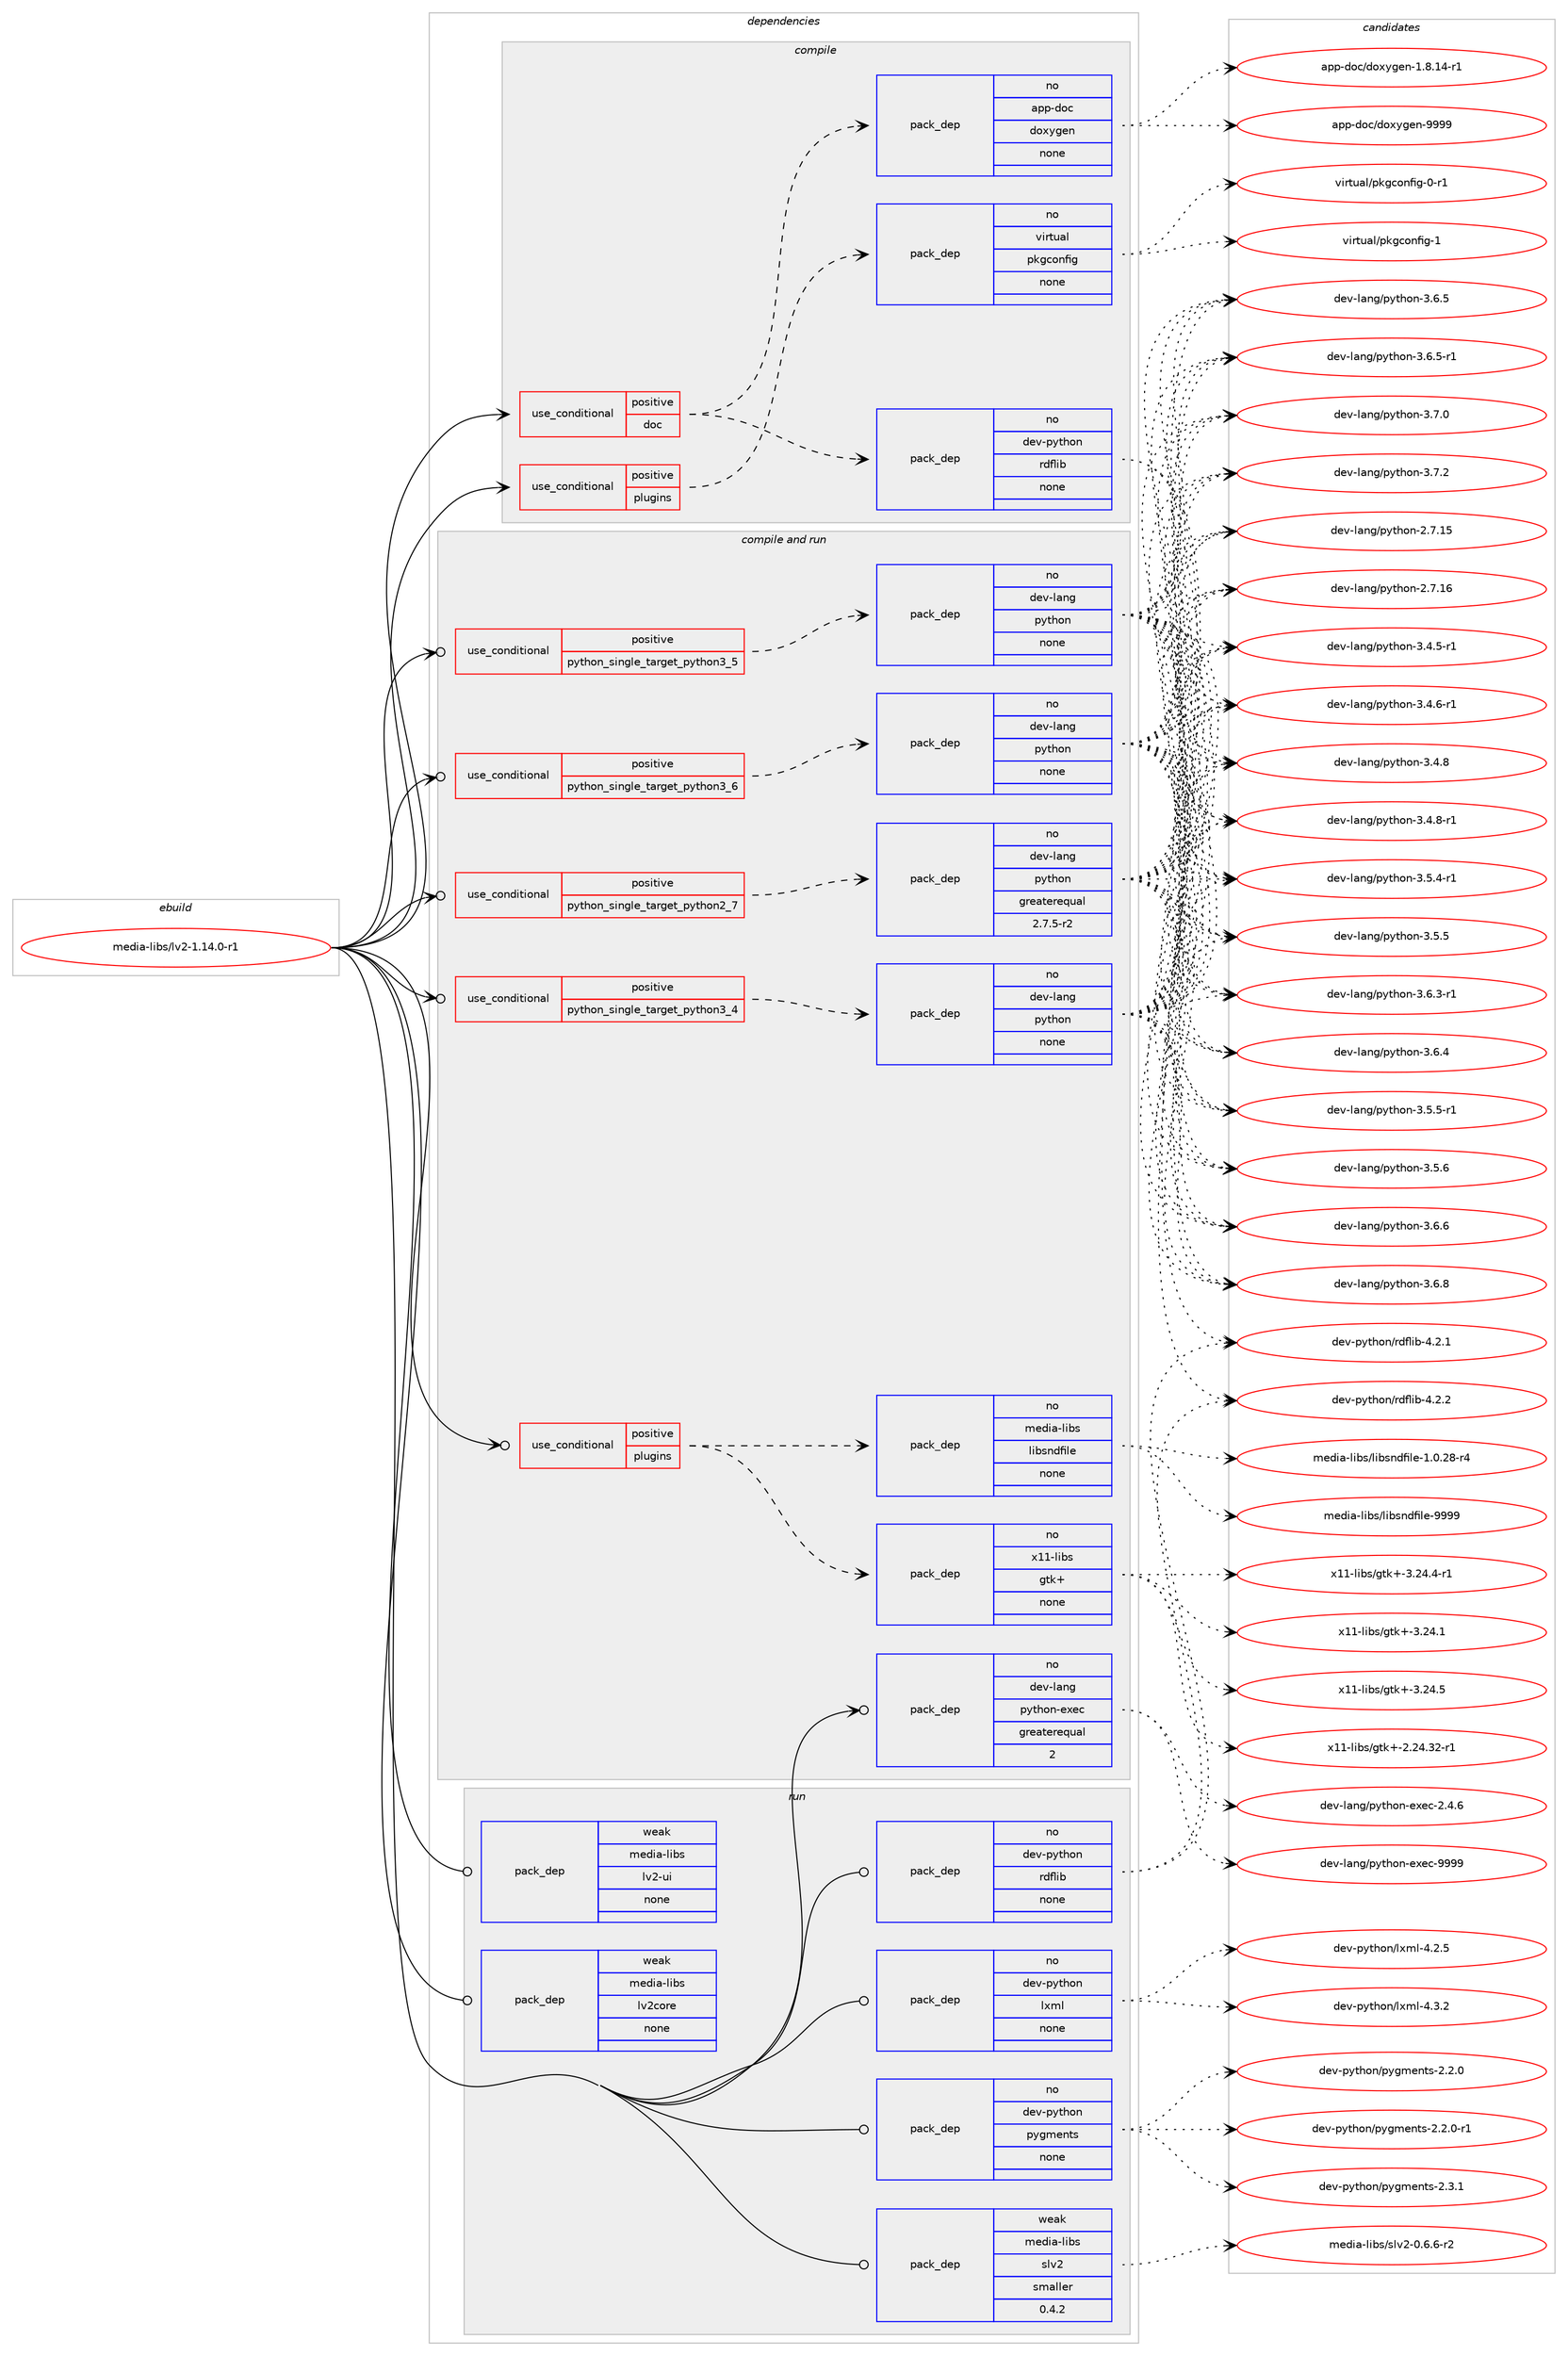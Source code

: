digraph prolog {

# *************
# Graph options
# *************

newrank=true;
concentrate=true;
compound=true;
graph [rankdir=LR,fontname=Helvetica,fontsize=10,ranksep=1.5];#, ranksep=2.5, nodesep=0.2];
edge  [arrowhead=vee];
node  [fontname=Helvetica,fontsize=10];

# **********
# The ebuild
# **********

subgraph cluster_leftcol {
color=gray;
rank=same;
label=<<i>ebuild</i>>;
id [label="media-libs/lv2-1.14.0-r1", color=red, width=4, href="../media-libs/lv2-1.14.0-r1.svg"];
}

# ****************
# The dependencies
# ****************

subgraph cluster_midcol {
color=gray;
label=<<i>dependencies</i>>;
subgraph cluster_compile {
fillcolor="#eeeeee";
style=filled;
label=<<i>compile</i>>;
subgraph cond434832 {
dependency1614636 [label=<<TABLE BORDER="0" CELLBORDER="1" CELLSPACING="0" CELLPADDING="4"><TR><TD ROWSPAN="3" CELLPADDING="10">use_conditional</TD></TR><TR><TD>positive</TD></TR><TR><TD>doc</TD></TR></TABLE>>, shape=none, color=red];
subgraph pack1153934 {
dependency1614637 [label=<<TABLE BORDER="0" CELLBORDER="1" CELLSPACING="0" CELLPADDING="4" WIDTH="220"><TR><TD ROWSPAN="6" CELLPADDING="30">pack_dep</TD></TR><TR><TD WIDTH="110">no</TD></TR><TR><TD>app-doc</TD></TR><TR><TD>doxygen</TD></TR><TR><TD>none</TD></TR><TR><TD></TD></TR></TABLE>>, shape=none, color=blue];
}
dependency1614636:e -> dependency1614637:w [weight=20,style="dashed",arrowhead="vee"];
subgraph pack1153935 {
dependency1614638 [label=<<TABLE BORDER="0" CELLBORDER="1" CELLSPACING="0" CELLPADDING="4" WIDTH="220"><TR><TD ROWSPAN="6" CELLPADDING="30">pack_dep</TD></TR><TR><TD WIDTH="110">no</TD></TR><TR><TD>dev-python</TD></TR><TR><TD>rdflib</TD></TR><TR><TD>none</TD></TR><TR><TD></TD></TR></TABLE>>, shape=none, color=blue];
}
dependency1614636:e -> dependency1614638:w [weight=20,style="dashed",arrowhead="vee"];
}
id:e -> dependency1614636:w [weight=20,style="solid",arrowhead="vee"];
subgraph cond434833 {
dependency1614639 [label=<<TABLE BORDER="0" CELLBORDER="1" CELLSPACING="0" CELLPADDING="4"><TR><TD ROWSPAN="3" CELLPADDING="10">use_conditional</TD></TR><TR><TD>positive</TD></TR><TR><TD>plugins</TD></TR></TABLE>>, shape=none, color=red];
subgraph pack1153936 {
dependency1614640 [label=<<TABLE BORDER="0" CELLBORDER="1" CELLSPACING="0" CELLPADDING="4" WIDTH="220"><TR><TD ROWSPAN="6" CELLPADDING="30">pack_dep</TD></TR><TR><TD WIDTH="110">no</TD></TR><TR><TD>virtual</TD></TR><TR><TD>pkgconfig</TD></TR><TR><TD>none</TD></TR><TR><TD></TD></TR></TABLE>>, shape=none, color=blue];
}
dependency1614639:e -> dependency1614640:w [weight=20,style="dashed",arrowhead="vee"];
}
id:e -> dependency1614639:w [weight=20,style="solid",arrowhead="vee"];
}
subgraph cluster_compileandrun {
fillcolor="#eeeeee";
style=filled;
label=<<i>compile and run</i>>;
subgraph cond434834 {
dependency1614641 [label=<<TABLE BORDER="0" CELLBORDER="1" CELLSPACING="0" CELLPADDING="4"><TR><TD ROWSPAN="3" CELLPADDING="10">use_conditional</TD></TR><TR><TD>positive</TD></TR><TR><TD>plugins</TD></TR></TABLE>>, shape=none, color=red];
subgraph pack1153937 {
dependency1614642 [label=<<TABLE BORDER="0" CELLBORDER="1" CELLSPACING="0" CELLPADDING="4" WIDTH="220"><TR><TD ROWSPAN="6" CELLPADDING="30">pack_dep</TD></TR><TR><TD WIDTH="110">no</TD></TR><TR><TD>x11-libs</TD></TR><TR><TD>gtk+</TD></TR><TR><TD>none</TD></TR><TR><TD></TD></TR></TABLE>>, shape=none, color=blue];
}
dependency1614641:e -> dependency1614642:w [weight=20,style="dashed",arrowhead="vee"];
subgraph pack1153938 {
dependency1614643 [label=<<TABLE BORDER="0" CELLBORDER="1" CELLSPACING="0" CELLPADDING="4" WIDTH="220"><TR><TD ROWSPAN="6" CELLPADDING="30">pack_dep</TD></TR><TR><TD WIDTH="110">no</TD></TR><TR><TD>media-libs</TD></TR><TR><TD>libsndfile</TD></TR><TR><TD>none</TD></TR><TR><TD></TD></TR></TABLE>>, shape=none, color=blue];
}
dependency1614641:e -> dependency1614643:w [weight=20,style="dashed",arrowhead="vee"];
}
id:e -> dependency1614641:w [weight=20,style="solid",arrowhead="odotvee"];
subgraph cond434835 {
dependency1614644 [label=<<TABLE BORDER="0" CELLBORDER="1" CELLSPACING="0" CELLPADDING="4"><TR><TD ROWSPAN="3" CELLPADDING="10">use_conditional</TD></TR><TR><TD>positive</TD></TR><TR><TD>python_single_target_python2_7</TD></TR></TABLE>>, shape=none, color=red];
subgraph pack1153939 {
dependency1614645 [label=<<TABLE BORDER="0" CELLBORDER="1" CELLSPACING="0" CELLPADDING="4" WIDTH="220"><TR><TD ROWSPAN="6" CELLPADDING="30">pack_dep</TD></TR><TR><TD WIDTH="110">no</TD></TR><TR><TD>dev-lang</TD></TR><TR><TD>python</TD></TR><TR><TD>greaterequal</TD></TR><TR><TD>2.7.5-r2</TD></TR></TABLE>>, shape=none, color=blue];
}
dependency1614644:e -> dependency1614645:w [weight=20,style="dashed",arrowhead="vee"];
}
id:e -> dependency1614644:w [weight=20,style="solid",arrowhead="odotvee"];
subgraph cond434836 {
dependency1614646 [label=<<TABLE BORDER="0" CELLBORDER="1" CELLSPACING="0" CELLPADDING="4"><TR><TD ROWSPAN="3" CELLPADDING="10">use_conditional</TD></TR><TR><TD>positive</TD></TR><TR><TD>python_single_target_python3_4</TD></TR></TABLE>>, shape=none, color=red];
subgraph pack1153940 {
dependency1614647 [label=<<TABLE BORDER="0" CELLBORDER="1" CELLSPACING="0" CELLPADDING="4" WIDTH="220"><TR><TD ROWSPAN="6" CELLPADDING="30">pack_dep</TD></TR><TR><TD WIDTH="110">no</TD></TR><TR><TD>dev-lang</TD></TR><TR><TD>python</TD></TR><TR><TD>none</TD></TR><TR><TD></TD></TR></TABLE>>, shape=none, color=blue];
}
dependency1614646:e -> dependency1614647:w [weight=20,style="dashed",arrowhead="vee"];
}
id:e -> dependency1614646:w [weight=20,style="solid",arrowhead="odotvee"];
subgraph cond434837 {
dependency1614648 [label=<<TABLE BORDER="0" CELLBORDER="1" CELLSPACING="0" CELLPADDING="4"><TR><TD ROWSPAN="3" CELLPADDING="10">use_conditional</TD></TR><TR><TD>positive</TD></TR><TR><TD>python_single_target_python3_5</TD></TR></TABLE>>, shape=none, color=red];
subgraph pack1153941 {
dependency1614649 [label=<<TABLE BORDER="0" CELLBORDER="1" CELLSPACING="0" CELLPADDING="4" WIDTH="220"><TR><TD ROWSPAN="6" CELLPADDING="30">pack_dep</TD></TR><TR><TD WIDTH="110">no</TD></TR><TR><TD>dev-lang</TD></TR><TR><TD>python</TD></TR><TR><TD>none</TD></TR><TR><TD></TD></TR></TABLE>>, shape=none, color=blue];
}
dependency1614648:e -> dependency1614649:w [weight=20,style="dashed",arrowhead="vee"];
}
id:e -> dependency1614648:w [weight=20,style="solid",arrowhead="odotvee"];
subgraph cond434838 {
dependency1614650 [label=<<TABLE BORDER="0" CELLBORDER="1" CELLSPACING="0" CELLPADDING="4"><TR><TD ROWSPAN="3" CELLPADDING="10">use_conditional</TD></TR><TR><TD>positive</TD></TR><TR><TD>python_single_target_python3_6</TD></TR></TABLE>>, shape=none, color=red];
subgraph pack1153942 {
dependency1614651 [label=<<TABLE BORDER="0" CELLBORDER="1" CELLSPACING="0" CELLPADDING="4" WIDTH="220"><TR><TD ROWSPAN="6" CELLPADDING="30">pack_dep</TD></TR><TR><TD WIDTH="110">no</TD></TR><TR><TD>dev-lang</TD></TR><TR><TD>python</TD></TR><TR><TD>none</TD></TR><TR><TD></TD></TR></TABLE>>, shape=none, color=blue];
}
dependency1614650:e -> dependency1614651:w [weight=20,style="dashed",arrowhead="vee"];
}
id:e -> dependency1614650:w [weight=20,style="solid",arrowhead="odotvee"];
subgraph pack1153943 {
dependency1614652 [label=<<TABLE BORDER="0" CELLBORDER="1" CELLSPACING="0" CELLPADDING="4" WIDTH="220"><TR><TD ROWSPAN="6" CELLPADDING="30">pack_dep</TD></TR><TR><TD WIDTH="110">no</TD></TR><TR><TD>dev-lang</TD></TR><TR><TD>python-exec</TD></TR><TR><TD>greaterequal</TD></TR><TR><TD>2</TD></TR></TABLE>>, shape=none, color=blue];
}
id:e -> dependency1614652:w [weight=20,style="solid",arrowhead="odotvee"];
}
subgraph cluster_run {
fillcolor="#eeeeee";
style=filled;
label=<<i>run</i>>;
subgraph pack1153944 {
dependency1614653 [label=<<TABLE BORDER="0" CELLBORDER="1" CELLSPACING="0" CELLPADDING="4" WIDTH="220"><TR><TD ROWSPAN="6" CELLPADDING="30">pack_dep</TD></TR><TR><TD WIDTH="110">no</TD></TR><TR><TD>dev-python</TD></TR><TR><TD>lxml</TD></TR><TR><TD>none</TD></TR><TR><TD></TD></TR></TABLE>>, shape=none, color=blue];
}
id:e -> dependency1614653:w [weight=20,style="solid",arrowhead="odot"];
subgraph pack1153945 {
dependency1614654 [label=<<TABLE BORDER="0" CELLBORDER="1" CELLSPACING="0" CELLPADDING="4" WIDTH="220"><TR><TD ROWSPAN="6" CELLPADDING="30">pack_dep</TD></TR><TR><TD WIDTH="110">no</TD></TR><TR><TD>dev-python</TD></TR><TR><TD>pygments</TD></TR><TR><TD>none</TD></TR><TR><TD></TD></TR></TABLE>>, shape=none, color=blue];
}
id:e -> dependency1614654:w [weight=20,style="solid",arrowhead="odot"];
subgraph pack1153946 {
dependency1614655 [label=<<TABLE BORDER="0" CELLBORDER="1" CELLSPACING="0" CELLPADDING="4" WIDTH="220"><TR><TD ROWSPAN="6" CELLPADDING="30">pack_dep</TD></TR><TR><TD WIDTH="110">no</TD></TR><TR><TD>dev-python</TD></TR><TR><TD>rdflib</TD></TR><TR><TD>none</TD></TR><TR><TD></TD></TR></TABLE>>, shape=none, color=blue];
}
id:e -> dependency1614655:w [weight=20,style="solid",arrowhead="odot"];
subgraph pack1153947 {
dependency1614656 [label=<<TABLE BORDER="0" CELLBORDER="1" CELLSPACING="0" CELLPADDING="4" WIDTH="220"><TR><TD ROWSPAN="6" CELLPADDING="30">pack_dep</TD></TR><TR><TD WIDTH="110">weak</TD></TR><TR><TD>media-libs</TD></TR><TR><TD>lv2-ui</TD></TR><TR><TD>none</TD></TR><TR><TD></TD></TR></TABLE>>, shape=none, color=blue];
}
id:e -> dependency1614656:w [weight=20,style="solid",arrowhead="odot"];
subgraph pack1153948 {
dependency1614657 [label=<<TABLE BORDER="0" CELLBORDER="1" CELLSPACING="0" CELLPADDING="4" WIDTH="220"><TR><TD ROWSPAN="6" CELLPADDING="30">pack_dep</TD></TR><TR><TD WIDTH="110">weak</TD></TR><TR><TD>media-libs</TD></TR><TR><TD>lv2core</TD></TR><TR><TD>none</TD></TR><TR><TD></TD></TR></TABLE>>, shape=none, color=blue];
}
id:e -> dependency1614657:w [weight=20,style="solid",arrowhead="odot"];
subgraph pack1153949 {
dependency1614658 [label=<<TABLE BORDER="0" CELLBORDER="1" CELLSPACING="0" CELLPADDING="4" WIDTH="220"><TR><TD ROWSPAN="6" CELLPADDING="30">pack_dep</TD></TR><TR><TD WIDTH="110">weak</TD></TR><TR><TD>media-libs</TD></TR><TR><TD>slv2</TD></TR><TR><TD>smaller</TD></TR><TR><TD>0.4.2</TD></TR></TABLE>>, shape=none, color=blue];
}
id:e -> dependency1614658:w [weight=20,style="solid",arrowhead="odot"];
}
}

# **************
# The candidates
# **************

subgraph cluster_choices {
rank=same;
color=gray;
label=<<i>candidates</i>>;

subgraph choice1153934 {
color=black;
nodesep=1;
choice97112112451001119947100111120121103101110454946564649524511449 [label="app-doc/doxygen-1.8.14-r1", color=red, width=4,href="../app-doc/doxygen-1.8.14-r1.svg"];
choice971121124510011199471001111201211031011104557575757 [label="app-doc/doxygen-9999", color=red, width=4,href="../app-doc/doxygen-9999.svg"];
dependency1614637:e -> choice97112112451001119947100111120121103101110454946564649524511449:w [style=dotted,weight="100"];
dependency1614637:e -> choice971121124510011199471001111201211031011104557575757:w [style=dotted,weight="100"];
}
subgraph choice1153935 {
color=black;
nodesep=1;
choice100101118451121211161041111104711410010210810598455246504649 [label="dev-python/rdflib-4.2.1", color=red, width=4,href="../dev-python/rdflib-4.2.1.svg"];
choice100101118451121211161041111104711410010210810598455246504650 [label="dev-python/rdflib-4.2.2", color=red, width=4,href="../dev-python/rdflib-4.2.2.svg"];
dependency1614638:e -> choice100101118451121211161041111104711410010210810598455246504649:w [style=dotted,weight="100"];
dependency1614638:e -> choice100101118451121211161041111104711410010210810598455246504650:w [style=dotted,weight="100"];
}
subgraph choice1153936 {
color=black;
nodesep=1;
choice11810511411611797108471121071039911111010210510345484511449 [label="virtual/pkgconfig-0-r1", color=red, width=4,href="../virtual/pkgconfig-0-r1.svg"];
choice1181051141161179710847112107103991111101021051034549 [label="virtual/pkgconfig-1", color=red, width=4,href="../virtual/pkgconfig-1.svg"];
dependency1614640:e -> choice11810511411611797108471121071039911111010210510345484511449:w [style=dotted,weight="100"];
dependency1614640:e -> choice1181051141161179710847112107103991111101021051034549:w [style=dotted,weight="100"];
}
subgraph choice1153937 {
color=black;
nodesep=1;
choice12049494510810598115471031161074345504650524651504511449 [label="x11-libs/gtk+-2.24.32-r1", color=red, width=4,href="../x11-libs/gtk+-2.24.32-r1.svg"];
choice12049494510810598115471031161074345514650524649 [label="x11-libs/gtk+-3.24.1", color=red, width=4,href="../x11-libs/gtk+-3.24.1.svg"];
choice120494945108105981154710311610743455146505246524511449 [label="x11-libs/gtk+-3.24.4-r1", color=red, width=4,href="../x11-libs/gtk+-3.24.4-r1.svg"];
choice12049494510810598115471031161074345514650524653 [label="x11-libs/gtk+-3.24.5", color=red, width=4,href="../x11-libs/gtk+-3.24.5.svg"];
dependency1614642:e -> choice12049494510810598115471031161074345504650524651504511449:w [style=dotted,weight="100"];
dependency1614642:e -> choice12049494510810598115471031161074345514650524649:w [style=dotted,weight="100"];
dependency1614642:e -> choice120494945108105981154710311610743455146505246524511449:w [style=dotted,weight="100"];
dependency1614642:e -> choice12049494510810598115471031161074345514650524653:w [style=dotted,weight="100"];
}
subgraph choice1153938 {
color=black;
nodesep=1;
choice1091011001059745108105981154710810598115110100102105108101454946484650564511452 [label="media-libs/libsndfile-1.0.28-r4", color=red, width=4,href="../media-libs/libsndfile-1.0.28-r4.svg"];
choice10910110010597451081059811547108105981151101001021051081014557575757 [label="media-libs/libsndfile-9999", color=red, width=4,href="../media-libs/libsndfile-9999.svg"];
dependency1614643:e -> choice1091011001059745108105981154710810598115110100102105108101454946484650564511452:w [style=dotted,weight="100"];
dependency1614643:e -> choice10910110010597451081059811547108105981151101001021051081014557575757:w [style=dotted,weight="100"];
}
subgraph choice1153939 {
color=black;
nodesep=1;
choice10010111845108971101034711212111610411111045504655464953 [label="dev-lang/python-2.7.15", color=red, width=4,href="../dev-lang/python-2.7.15.svg"];
choice10010111845108971101034711212111610411111045504655464954 [label="dev-lang/python-2.7.16", color=red, width=4,href="../dev-lang/python-2.7.16.svg"];
choice1001011184510897110103471121211161041111104551465246534511449 [label="dev-lang/python-3.4.5-r1", color=red, width=4,href="../dev-lang/python-3.4.5-r1.svg"];
choice1001011184510897110103471121211161041111104551465246544511449 [label="dev-lang/python-3.4.6-r1", color=red, width=4,href="../dev-lang/python-3.4.6-r1.svg"];
choice100101118451089711010347112121116104111110455146524656 [label="dev-lang/python-3.4.8", color=red, width=4,href="../dev-lang/python-3.4.8.svg"];
choice1001011184510897110103471121211161041111104551465246564511449 [label="dev-lang/python-3.4.8-r1", color=red, width=4,href="../dev-lang/python-3.4.8-r1.svg"];
choice1001011184510897110103471121211161041111104551465346524511449 [label="dev-lang/python-3.5.4-r1", color=red, width=4,href="../dev-lang/python-3.5.4-r1.svg"];
choice100101118451089711010347112121116104111110455146534653 [label="dev-lang/python-3.5.5", color=red, width=4,href="../dev-lang/python-3.5.5.svg"];
choice1001011184510897110103471121211161041111104551465346534511449 [label="dev-lang/python-3.5.5-r1", color=red, width=4,href="../dev-lang/python-3.5.5-r1.svg"];
choice100101118451089711010347112121116104111110455146534654 [label="dev-lang/python-3.5.6", color=red, width=4,href="../dev-lang/python-3.5.6.svg"];
choice1001011184510897110103471121211161041111104551465446514511449 [label="dev-lang/python-3.6.3-r1", color=red, width=4,href="../dev-lang/python-3.6.3-r1.svg"];
choice100101118451089711010347112121116104111110455146544652 [label="dev-lang/python-3.6.4", color=red, width=4,href="../dev-lang/python-3.6.4.svg"];
choice100101118451089711010347112121116104111110455146544653 [label="dev-lang/python-3.6.5", color=red, width=4,href="../dev-lang/python-3.6.5.svg"];
choice1001011184510897110103471121211161041111104551465446534511449 [label="dev-lang/python-3.6.5-r1", color=red, width=4,href="../dev-lang/python-3.6.5-r1.svg"];
choice100101118451089711010347112121116104111110455146544654 [label="dev-lang/python-3.6.6", color=red, width=4,href="../dev-lang/python-3.6.6.svg"];
choice100101118451089711010347112121116104111110455146544656 [label="dev-lang/python-3.6.8", color=red, width=4,href="../dev-lang/python-3.6.8.svg"];
choice100101118451089711010347112121116104111110455146554648 [label="dev-lang/python-3.7.0", color=red, width=4,href="../dev-lang/python-3.7.0.svg"];
choice100101118451089711010347112121116104111110455146554650 [label="dev-lang/python-3.7.2", color=red, width=4,href="../dev-lang/python-3.7.2.svg"];
dependency1614645:e -> choice10010111845108971101034711212111610411111045504655464953:w [style=dotted,weight="100"];
dependency1614645:e -> choice10010111845108971101034711212111610411111045504655464954:w [style=dotted,weight="100"];
dependency1614645:e -> choice1001011184510897110103471121211161041111104551465246534511449:w [style=dotted,weight="100"];
dependency1614645:e -> choice1001011184510897110103471121211161041111104551465246544511449:w [style=dotted,weight="100"];
dependency1614645:e -> choice100101118451089711010347112121116104111110455146524656:w [style=dotted,weight="100"];
dependency1614645:e -> choice1001011184510897110103471121211161041111104551465246564511449:w [style=dotted,weight="100"];
dependency1614645:e -> choice1001011184510897110103471121211161041111104551465346524511449:w [style=dotted,weight="100"];
dependency1614645:e -> choice100101118451089711010347112121116104111110455146534653:w [style=dotted,weight="100"];
dependency1614645:e -> choice1001011184510897110103471121211161041111104551465346534511449:w [style=dotted,weight="100"];
dependency1614645:e -> choice100101118451089711010347112121116104111110455146534654:w [style=dotted,weight="100"];
dependency1614645:e -> choice1001011184510897110103471121211161041111104551465446514511449:w [style=dotted,weight="100"];
dependency1614645:e -> choice100101118451089711010347112121116104111110455146544652:w [style=dotted,weight="100"];
dependency1614645:e -> choice100101118451089711010347112121116104111110455146544653:w [style=dotted,weight="100"];
dependency1614645:e -> choice1001011184510897110103471121211161041111104551465446534511449:w [style=dotted,weight="100"];
dependency1614645:e -> choice100101118451089711010347112121116104111110455146544654:w [style=dotted,weight="100"];
dependency1614645:e -> choice100101118451089711010347112121116104111110455146544656:w [style=dotted,weight="100"];
dependency1614645:e -> choice100101118451089711010347112121116104111110455146554648:w [style=dotted,weight="100"];
dependency1614645:e -> choice100101118451089711010347112121116104111110455146554650:w [style=dotted,weight="100"];
}
subgraph choice1153940 {
color=black;
nodesep=1;
choice10010111845108971101034711212111610411111045504655464953 [label="dev-lang/python-2.7.15", color=red, width=4,href="../dev-lang/python-2.7.15.svg"];
choice10010111845108971101034711212111610411111045504655464954 [label="dev-lang/python-2.7.16", color=red, width=4,href="../dev-lang/python-2.7.16.svg"];
choice1001011184510897110103471121211161041111104551465246534511449 [label="dev-lang/python-3.4.5-r1", color=red, width=4,href="../dev-lang/python-3.4.5-r1.svg"];
choice1001011184510897110103471121211161041111104551465246544511449 [label="dev-lang/python-3.4.6-r1", color=red, width=4,href="../dev-lang/python-3.4.6-r1.svg"];
choice100101118451089711010347112121116104111110455146524656 [label="dev-lang/python-3.4.8", color=red, width=4,href="../dev-lang/python-3.4.8.svg"];
choice1001011184510897110103471121211161041111104551465246564511449 [label="dev-lang/python-3.4.8-r1", color=red, width=4,href="../dev-lang/python-3.4.8-r1.svg"];
choice1001011184510897110103471121211161041111104551465346524511449 [label="dev-lang/python-3.5.4-r1", color=red, width=4,href="../dev-lang/python-3.5.4-r1.svg"];
choice100101118451089711010347112121116104111110455146534653 [label="dev-lang/python-3.5.5", color=red, width=4,href="../dev-lang/python-3.5.5.svg"];
choice1001011184510897110103471121211161041111104551465346534511449 [label="dev-lang/python-3.5.5-r1", color=red, width=4,href="../dev-lang/python-3.5.5-r1.svg"];
choice100101118451089711010347112121116104111110455146534654 [label="dev-lang/python-3.5.6", color=red, width=4,href="../dev-lang/python-3.5.6.svg"];
choice1001011184510897110103471121211161041111104551465446514511449 [label="dev-lang/python-3.6.3-r1", color=red, width=4,href="../dev-lang/python-3.6.3-r1.svg"];
choice100101118451089711010347112121116104111110455146544652 [label="dev-lang/python-3.6.4", color=red, width=4,href="../dev-lang/python-3.6.4.svg"];
choice100101118451089711010347112121116104111110455146544653 [label="dev-lang/python-3.6.5", color=red, width=4,href="../dev-lang/python-3.6.5.svg"];
choice1001011184510897110103471121211161041111104551465446534511449 [label="dev-lang/python-3.6.5-r1", color=red, width=4,href="../dev-lang/python-3.6.5-r1.svg"];
choice100101118451089711010347112121116104111110455146544654 [label="dev-lang/python-3.6.6", color=red, width=4,href="../dev-lang/python-3.6.6.svg"];
choice100101118451089711010347112121116104111110455146544656 [label="dev-lang/python-3.6.8", color=red, width=4,href="../dev-lang/python-3.6.8.svg"];
choice100101118451089711010347112121116104111110455146554648 [label="dev-lang/python-3.7.0", color=red, width=4,href="../dev-lang/python-3.7.0.svg"];
choice100101118451089711010347112121116104111110455146554650 [label="dev-lang/python-3.7.2", color=red, width=4,href="../dev-lang/python-3.7.2.svg"];
dependency1614647:e -> choice10010111845108971101034711212111610411111045504655464953:w [style=dotted,weight="100"];
dependency1614647:e -> choice10010111845108971101034711212111610411111045504655464954:w [style=dotted,weight="100"];
dependency1614647:e -> choice1001011184510897110103471121211161041111104551465246534511449:w [style=dotted,weight="100"];
dependency1614647:e -> choice1001011184510897110103471121211161041111104551465246544511449:w [style=dotted,weight="100"];
dependency1614647:e -> choice100101118451089711010347112121116104111110455146524656:w [style=dotted,weight="100"];
dependency1614647:e -> choice1001011184510897110103471121211161041111104551465246564511449:w [style=dotted,weight="100"];
dependency1614647:e -> choice1001011184510897110103471121211161041111104551465346524511449:w [style=dotted,weight="100"];
dependency1614647:e -> choice100101118451089711010347112121116104111110455146534653:w [style=dotted,weight="100"];
dependency1614647:e -> choice1001011184510897110103471121211161041111104551465346534511449:w [style=dotted,weight="100"];
dependency1614647:e -> choice100101118451089711010347112121116104111110455146534654:w [style=dotted,weight="100"];
dependency1614647:e -> choice1001011184510897110103471121211161041111104551465446514511449:w [style=dotted,weight="100"];
dependency1614647:e -> choice100101118451089711010347112121116104111110455146544652:w [style=dotted,weight="100"];
dependency1614647:e -> choice100101118451089711010347112121116104111110455146544653:w [style=dotted,weight="100"];
dependency1614647:e -> choice1001011184510897110103471121211161041111104551465446534511449:w [style=dotted,weight="100"];
dependency1614647:e -> choice100101118451089711010347112121116104111110455146544654:w [style=dotted,weight="100"];
dependency1614647:e -> choice100101118451089711010347112121116104111110455146544656:w [style=dotted,weight="100"];
dependency1614647:e -> choice100101118451089711010347112121116104111110455146554648:w [style=dotted,weight="100"];
dependency1614647:e -> choice100101118451089711010347112121116104111110455146554650:w [style=dotted,weight="100"];
}
subgraph choice1153941 {
color=black;
nodesep=1;
choice10010111845108971101034711212111610411111045504655464953 [label="dev-lang/python-2.7.15", color=red, width=4,href="../dev-lang/python-2.7.15.svg"];
choice10010111845108971101034711212111610411111045504655464954 [label="dev-lang/python-2.7.16", color=red, width=4,href="../dev-lang/python-2.7.16.svg"];
choice1001011184510897110103471121211161041111104551465246534511449 [label="dev-lang/python-3.4.5-r1", color=red, width=4,href="../dev-lang/python-3.4.5-r1.svg"];
choice1001011184510897110103471121211161041111104551465246544511449 [label="dev-lang/python-3.4.6-r1", color=red, width=4,href="../dev-lang/python-3.4.6-r1.svg"];
choice100101118451089711010347112121116104111110455146524656 [label="dev-lang/python-3.4.8", color=red, width=4,href="../dev-lang/python-3.4.8.svg"];
choice1001011184510897110103471121211161041111104551465246564511449 [label="dev-lang/python-3.4.8-r1", color=red, width=4,href="../dev-lang/python-3.4.8-r1.svg"];
choice1001011184510897110103471121211161041111104551465346524511449 [label="dev-lang/python-3.5.4-r1", color=red, width=4,href="../dev-lang/python-3.5.4-r1.svg"];
choice100101118451089711010347112121116104111110455146534653 [label="dev-lang/python-3.5.5", color=red, width=4,href="../dev-lang/python-3.5.5.svg"];
choice1001011184510897110103471121211161041111104551465346534511449 [label="dev-lang/python-3.5.5-r1", color=red, width=4,href="../dev-lang/python-3.5.5-r1.svg"];
choice100101118451089711010347112121116104111110455146534654 [label="dev-lang/python-3.5.6", color=red, width=4,href="../dev-lang/python-3.5.6.svg"];
choice1001011184510897110103471121211161041111104551465446514511449 [label="dev-lang/python-3.6.3-r1", color=red, width=4,href="../dev-lang/python-3.6.3-r1.svg"];
choice100101118451089711010347112121116104111110455146544652 [label="dev-lang/python-3.6.4", color=red, width=4,href="../dev-lang/python-3.6.4.svg"];
choice100101118451089711010347112121116104111110455146544653 [label="dev-lang/python-3.6.5", color=red, width=4,href="../dev-lang/python-3.6.5.svg"];
choice1001011184510897110103471121211161041111104551465446534511449 [label="dev-lang/python-3.6.5-r1", color=red, width=4,href="../dev-lang/python-3.6.5-r1.svg"];
choice100101118451089711010347112121116104111110455146544654 [label="dev-lang/python-3.6.6", color=red, width=4,href="../dev-lang/python-3.6.6.svg"];
choice100101118451089711010347112121116104111110455146544656 [label="dev-lang/python-3.6.8", color=red, width=4,href="../dev-lang/python-3.6.8.svg"];
choice100101118451089711010347112121116104111110455146554648 [label="dev-lang/python-3.7.0", color=red, width=4,href="../dev-lang/python-3.7.0.svg"];
choice100101118451089711010347112121116104111110455146554650 [label="dev-lang/python-3.7.2", color=red, width=4,href="../dev-lang/python-3.7.2.svg"];
dependency1614649:e -> choice10010111845108971101034711212111610411111045504655464953:w [style=dotted,weight="100"];
dependency1614649:e -> choice10010111845108971101034711212111610411111045504655464954:w [style=dotted,weight="100"];
dependency1614649:e -> choice1001011184510897110103471121211161041111104551465246534511449:w [style=dotted,weight="100"];
dependency1614649:e -> choice1001011184510897110103471121211161041111104551465246544511449:w [style=dotted,weight="100"];
dependency1614649:e -> choice100101118451089711010347112121116104111110455146524656:w [style=dotted,weight="100"];
dependency1614649:e -> choice1001011184510897110103471121211161041111104551465246564511449:w [style=dotted,weight="100"];
dependency1614649:e -> choice1001011184510897110103471121211161041111104551465346524511449:w [style=dotted,weight="100"];
dependency1614649:e -> choice100101118451089711010347112121116104111110455146534653:w [style=dotted,weight="100"];
dependency1614649:e -> choice1001011184510897110103471121211161041111104551465346534511449:w [style=dotted,weight="100"];
dependency1614649:e -> choice100101118451089711010347112121116104111110455146534654:w [style=dotted,weight="100"];
dependency1614649:e -> choice1001011184510897110103471121211161041111104551465446514511449:w [style=dotted,weight="100"];
dependency1614649:e -> choice100101118451089711010347112121116104111110455146544652:w [style=dotted,weight="100"];
dependency1614649:e -> choice100101118451089711010347112121116104111110455146544653:w [style=dotted,weight="100"];
dependency1614649:e -> choice1001011184510897110103471121211161041111104551465446534511449:w [style=dotted,weight="100"];
dependency1614649:e -> choice100101118451089711010347112121116104111110455146544654:w [style=dotted,weight="100"];
dependency1614649:e -> choice100101118451089711010347112121116104111110455146544656:w [style=dotted,weight="100"];
dependency1614649:e -> choice100101118451089711010347112121116104111110455146554648:w [style=dotted,weight="100"];
dependency1614649:e -> choice100101118451089711010347112121116104111110455146554650:w [style=dotted,weight="100"];
}
subgraph choice1153942 {
color=black;
nodesep=1;
choice10010111845108971101034711212111610411111045504655464953 [label="dev-lang/python-2.7.15", color=red, width=4,href="../dev-lang/python-2.7.15.svg"];
choice10010111845108971101034711212111610411111045504655464954 [label="dev-lang/python-2.7.16", color=red, width=4,href="../dev-lang/python-2.7.16.svg"];
choice1001011184510897110103471121211161041111104551465246534511449 [label="dev-lang/python-3.4.5-r1", color=red, width=4,href="../dev-lang/python-3.4.5-r1.svg"];
choice1001011184510897110103471121211161041111104551465246544511449 [label="dev-lang/python-3.4.6-r1", color=red, width=4,href="../dev-lang/python-3.4.6-r1.svg"];
choice100101118451089711010347112121116104111110455146524656 [label="dev-lang/python-3.4.8", color=red, width=4,href="../dev-lang/python-3.4.8.svg"];
choice1001011184510897110103471121211161041111104551465246564511449 [label="dev-lang/python-3.4.8-r1", color=red, width=4,href="../dev-lang/python-3.4.8-r1.svg"];
choice1001011184510897110103471121211161041111104551465346524511449 [label="dev-lang/python-3.5.4-r1", color=red, width=4,href="../dev-lang/python-3.5.4-r1.svg"];
choice100101118451089711010347112121116104111110455146534653 [label="dev-lang/python-3.5.5", color=red, width=4,href="../dev-lang/python-3.5.5.svg"];
choice1001011184510897110103471121211161041111104551465346534511449 [label="dev-lang/python-3.5.5-r1", color=red, width=4,href="../dev-lang/python-3.5.5-r1.svg"];
choice100101118451089711010347112121116104111110455146534654 [label="dev-lang/python-3.5.6", color=red, width=4,href="../dev-lang/python-3.5.6.svg"];
choice1001011184510897110103471121211161041111104551465446514511449 [label="dev-lang/python-3.6.3-r1", color=red, width=4,href="../dev-lang/python-3.6.3-r1.svg"];
choice100101118451089711010347112121116104111110455146544652 [label="dev-lang/python-3.6.4", color=red, width=4,href="../dev-lang/python-3.6.4.svg"];
choice100101118451089711010347112121116104111110455146544653 [label="dev-lang/python-3.6.5", color=red, width=4,href="../dev-lang/python-3.6.5.svg"];
choice1001011184510897110103471121211161041111104551465446534511449 [label="dev-lang/python-3.6.5-r1", color=red, width=4,href="../dev-lang/python-3.6.5-r1.svg"];
choice100101118451089711010347112121116104111110455146544654 [label="dev-lang/python-3.6.6", color=red, width=4,href="../dev-lang/python-3.6.6.svg"];
choice100101118451089711010347112121116104111110455146544656 [label="dev-lang/python-3.6.8", color=red, width=4,href="../dev-lang/python-3.6.8.svg"];
choice100101118451089711010347112121116104111110455146554648 [label="dev-lang/python-3.7.0", color=red, width=4,href="../dev-lang/python-3.7.0.svg"];
choice100101118451089711010347112121116104111110455146554650 [label="dev-lang/python-3.7.2", color=red, width=4,href="../dev-lang/python-3.7.2.svg"];
dependency1614651:e -> choice10010111845108971101034711212111610411111045504655464953:w [style=dotted,weight="100"];
dependency1614651:e -> choice10010111845108971101034711212111610411111045504655464954:w [style=dotted,weight="100"];
dependency1614651:e -> choice1001011184510897110103471121211161041111104551465246534511449:w [style=dotted,weight="100"];
dependency1614651:e -> choice1001011184510897110103471121211161041111104551465246544511449:w [style=dotted,weight="100"];
dependency1614651:e -> choice100101118451089711010347112121116104111110455146524656:w [style=dotted,weight="100"];
dependency1614651:e -> choice1001011184510897110103471121211161041111104551465246564511449:w [style=dotted,weight="100"];
dependency1614651:e -> choice1001011184510897110103471121211161041111104551465346524511449:w [style=dotted,weight="100"];
dependency1614651:e -> choice100101118451089711010347112121116104111110455146534653:w [style=dotted,weight="100"];
dependency1614651:e -> choice1001011184510897110103471121211161041111104551465346534511449:w [style=dotted,weight="100"];
dependency1614651:e -> choice100101118451089711010347112121116104111110455146534654:w [style=dotted,weight="100"];
dependency1614651:e -> choice1001011184510897110103471121211161041111104551465446514511449:w [style=dotted,weight="100"];
dependency1614651:e -> choice100101118451089711010347112121116104111110455146544652:w [style=dotted,weight="100"];
dependency1614651:e -> choice100101118451089711010347112121116104111110455146544653:w [style=dotted,weight="100"];
dependency1614651:e -> choice1001011184510897110103471121211161041111104551465446534511449:w [style=dotted,weight="100"];
dependency1614651:e -> choice100101118451089711010347112121116104111110455146544654:w [style=dotted,weight="100"];
dependency1614651:e -> choice100101118451089711010347112121116104111110455146544656:w [style=dotted,weight="100"];
dependency1614651:e -> choice100101118451089711010347112121116104111110455146554648:w [style=dotted,weight="100"];
dependency1614651:e -> choice100101118451089711010347112121116104111110455146554650:w [style=dotted,weight="100"];
}
subgraph choice1153943 {
color=black;
nodesep=1;
choice1001011184510897110103471121211161041111104510112010199455046524654 [label="dev-lang/python-exec-2.4.6", color=red, width=4,href="../dev-lang/python-exec-2.4.6.svg"];
choice10010111845108971101034711212111610411111045101120101994557575757 [label="dev-lang/python-exec-9999", color=red, width=4,href="../dev-lang/python-exec-9999.svg"];
dependency1614652:e -> choice1001011184510897110103471121211161041111104510112010199455046524654:w [style=dotted,weight="100"];
dependency1614652:e -> choice10010111845108971101034711212111610411111045101120101994557575757:w [style=dotted,weight="100"];
}
subgraph choice1153944 {
color=black;
nodesep=1;
choice1001011184511212111610411111047108120109108455246504653 [label="dev-python/lxml-4.2.5", color=red, width=4,href="../dev-python/lxml-4.2.5.svg"];
choice1001011184511212111610411111047108120109108455246514650 [label="dev-python/lxml-4.3.2", color=red, width=4,href="../dev-python/lxml-4.3.2.svg"];
dependency1614653:e -> choice1001011184511212111610411111047108120109108455246504653:w [style=dotted,weight="100"];
dependency1614653:e -> choice1001011184511212111610411111047108120109108455246514650:w [style=dotted,weight="100"];
}
subgraph choice1153945 {
color=black;
nodesep=1;
choice1001011184511212111610411111047112121103109101110116115455046504648 [label="dev-python/pygments-2.2.0", color=red, width=4,href="../dev-python/pygments-2.2.0.svg"];
choice10010111845112121116104111110471121211031091011101161154550465046484511449 [label="dev-python/pygments-2.2.0-r1", color=red, width=4,href="../dev-python/pygments-2.2.0-r1.svg"];
choice1001011184511212111610411111047112121103109101110116115455046514649 [label="dev-python/pygments-2.3.1", color=red, width=4,href="../dev-python/pygments-2.3.1.svg"];
dependency1614654:e -> choice1001011184511212111610411111047112121103109101110116115455046504648:w [style=dotted,weight="100"];
dependency1614654:e -> choice10010111845112121116104111110471121211031091011101161154550465046484511449:w [style=dotted,weight="100"];
dependency1614654:e -> choice1001011184511212111610411111047112121103109101110116115455046514649:w [style=dotted,weight="100"];
}
subgraph choice1153946 {
color=black;
nodesep=1;
choice100101118451121211161041111104711410010210810598455246504649 [label="dev-python/rdflib-4.2.1", color=red, width=4,href="../dev-python/rdflib-4.2.1.svg"];
choice100101118451121211161041111104711410010210810598455246504650 [label="dev-python/rdflib-4.2.2", color=red, width=4,href="../dev-python/rdflib-4.2.2.svg"];
dependency1614655:e -> choice100101118451121211161041111104711410010210810598455246504649:w [style=dotted,weight="100"];
dependency1614655:e -> choice100101118451121211161041111104711410010210810598455246504650:w [style=dotted,weight="100"];
}
subgraph choice1153947 {
color=black;
nodesep=1;
}
subgraph choice1153948 {
color=black;
nodesep=1;
}
subgraph choice1153949 {
color=black;
nodesep=1;
choice10910110010597451081059811547115108118504548465446544511450 [label="media-libs/slv2-0.6.6-r2", color=red, width=4,href="../media-libs/slv2-0.6.6-r2.svg"];
dependency1614658:e -> choice10910110010597451081059811547115108118504548465446544511450:w [style=dotted,weight="100"];
}
}

}
